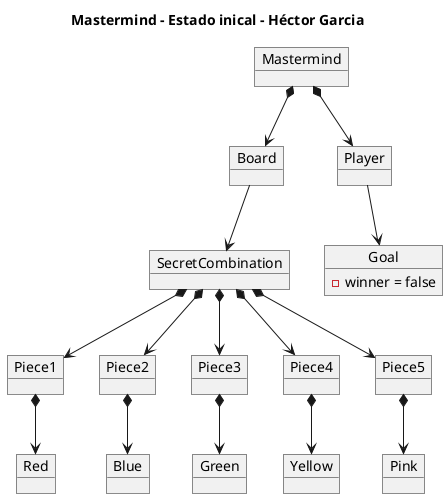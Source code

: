 @startuml

title Mastermind - Estado inical - Héctor Garcia

object Mastermind

object Board 
object Player

object Goal

Goal : -winner = false

object SecretCombination

object Piece1
object Piece2
object Piece3
object Piece4
object Piece5

object Red
object Blue
object Green
object Yellow
object Pink

Mastermind *--> Player
Mastermind *--> Board

Player --> Goal

Board --> SecretCombination

SecretCombination *--> Piece1
SecretCombination *--> Piece2
SecretCombination *--> Piece3
SecretCombination *--> Piece4
SecretCombination *--> Piece5

Piece1 *--> Red
Piece2 *--> Blue
Piece3 *--> Green
Piece4 *--> Yellow
Piece5 *--> Pink

@enduml
